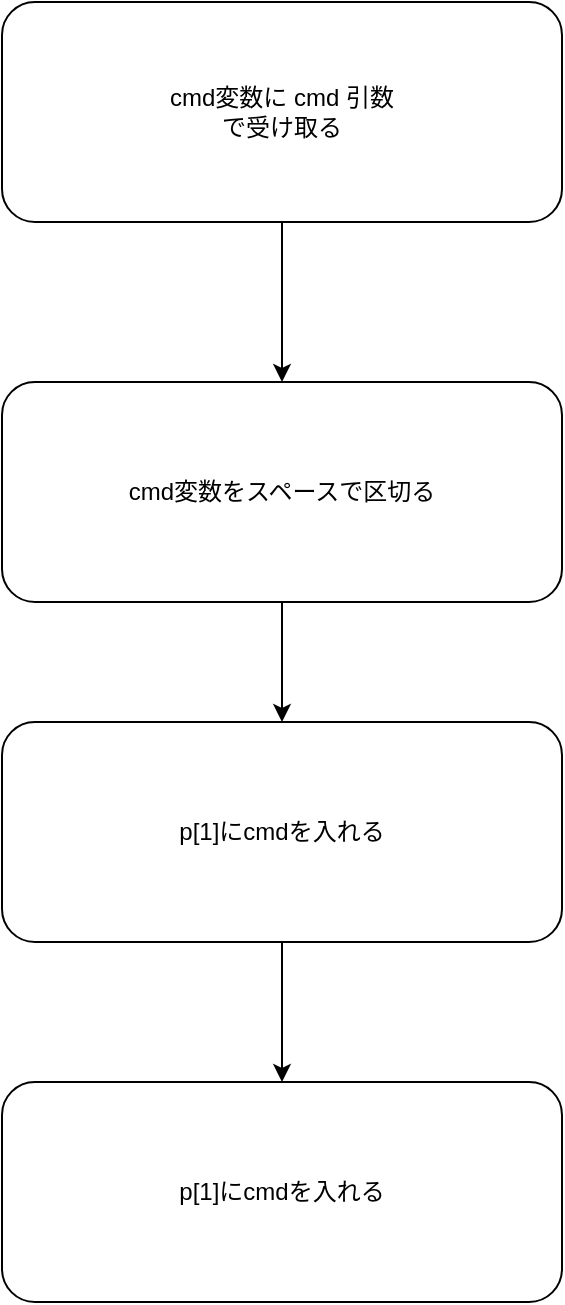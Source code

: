<mxfile>
    <diagram id="MpE6TXOx6w92p3NsEKCp" name="ページ1">
        <mxGraphModel dx="898" dy="423" grid="1" gridSize="10" guides="1" tooltips="1" connect="1" arrows="1" fold="1" page="1" pageScale="1" pageWidth="827" pageHeight="1169" math="0" shadow="0">
            <root>
                <mxCell id="0"/>
                <mxCell id="1" parent="0"/>
                <mxCell id="4" style="edgeStyle=none;html=1;entryX=0.5;entryY=0;entryDx=0;entryDy=0;" edge="1" parent="1" source="2" target="3">
                    <mxGeometry relative="1" as="geometry"/>
                </mxCell>
                <mxCell id="2" value="cmd変数に cmd 引数&lt;br&gt;で受け取る" style="rounded=1;whiteSpace=wrap;html=1;" vertex="1" parent="1">
                    <mxGeometry x="310" y="100" width="280" height="110" as="geometry"/>
                </mxCell>
                <mxCell id="6" style="edgeStyle=none;html=1;" edge="1" parent="1" source="3" target="5">
                    <mxGeometry relative="1" as="geometry"/>
                </mxCell>
                <mxCell id="3" value="cmd変数をスペースで区切る" style="rounded=1;whiteSpace=wrap;html=1;" vertex="1" parent="1">
                    <mxGeometry x="310" y="290" width="280" height="110" as="geometry"/>
                </mxCell>
                <mxCell id="8" style="edgeStyle=none;html=1;" edge="1" parent="1" source="5" target="7">
                    <mxGeometry relative="1" as="geometry"/>
                </mxCell>
                <mxCell id="5" value="p[1]にcmdを入れる" style="rounded=1;whiteSpace=wrap;html=1;" vertex="1" parent="1">
                    <mxGeometry x="310" y="460" width="280" height="110" as="geometry"/>
                </mxCell>
                <mxCell id="7" value="p[1]にcmdを入れる" style="rounded=1;whiteSpace=wrap;html=1;" vertex="1" parent="1">
                    <mxGeometry x="310" y="640" width="280" height="110" as="geometry"/>
                </mxCell>
            </root>
        </mxGraphModel>
    </diagram>
</mxfile>